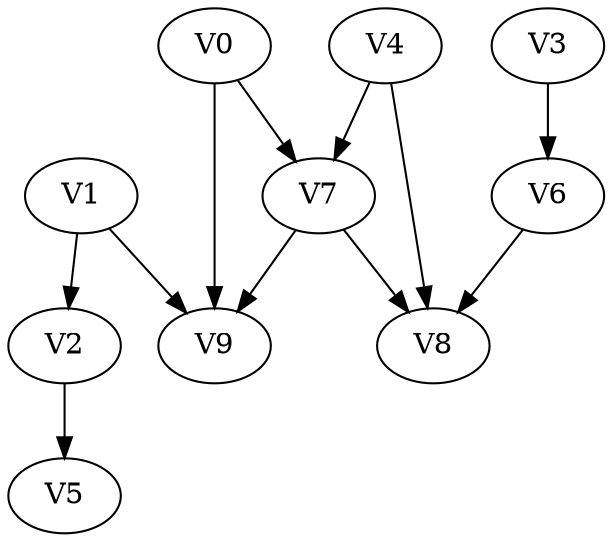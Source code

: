 strict digraph my_dotgraph {
concentrate=True;
V0;
V1;
V2;
V3;
V4;
V5;
V6;
V7;
V8;
V9;
V0 -> V7;
V0 -> V9;
V1 -> V2;
V1 -> V9;
V2 -> V5;
V3 -> V6;
V4 -> V7;
V4 -> V8;
V6 -> V8;
V7 -> V8;
V7 -> V9;
V8 
}